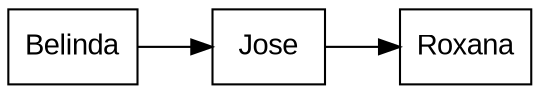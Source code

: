 digraph Tree{
	rankdir=LR
	node [shape=record, fontname=Arial];


	Belinda[label="Belinda"]
	Jose[label="Jose"]


	Belinda->Jose
	Jose->Roxana


}
